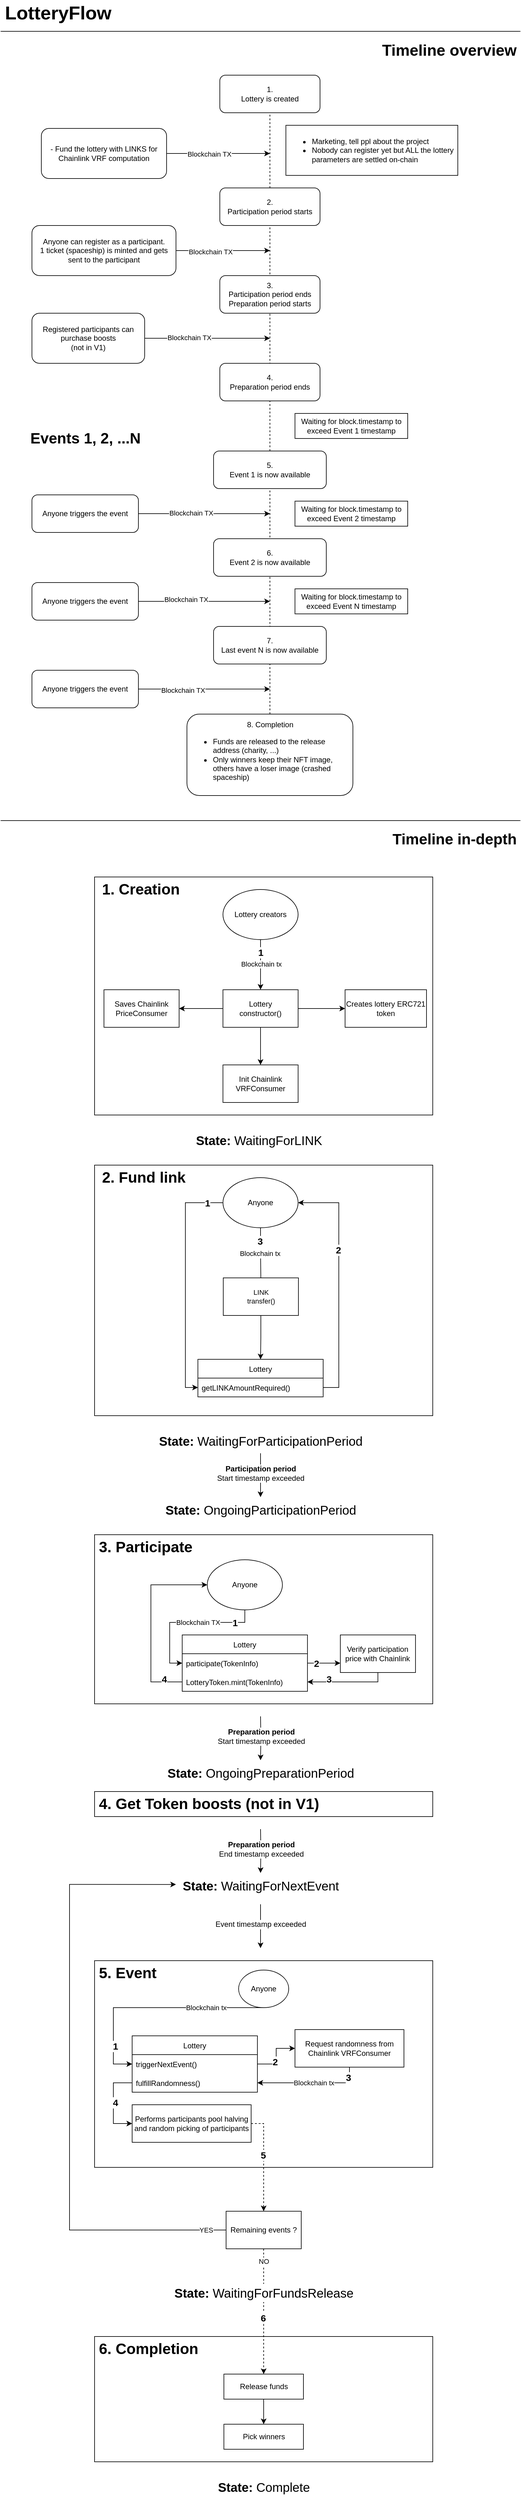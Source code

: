 <mxfile>
    <diagram id="WKOMtR6ws4Xo5pKhI-JK" name="Page-1">
        <mxGraphModel dx="542" dy="578" grid="1" gridSize="10" guides="1" tooltips="1" connect="1" arrows="1" fold="1" page="1" pageScale="1" pageWidth="850" pageHeight="1100" math="0" shadow="0">
            <root>
                <mxCell id="0"/>
                <mxCell id="1" parent="0"/>
                <mxCell id="TJnBre5quvr3i6Oq31VL-120" value="" style="rounded=0;whiteSpace=wrap;html=1;labelBackgroundColor=#FFFFFF;fontSize=15;strokeWidth=1;" parent="1" vertex="1">
                    <mxGeometry x="160" y="3140" width="540" height="330" as="geometry"/>
                </mxCell>
                <mxCell id="TJnBre5quvr3i6Oq31VL-147" value="" style="rounded=0;whiteSpace=wrap;html=1;labelBackgroundColor=#FFFFFF;fontSize=15;strokeWidth=1;" parent="1" vertex="1">
                    <mxGeometry x="160" y="3740" width="540" height="200" as="geometry"/>
                </mxCell>
                <mxCell id="TJnBre5quvr3i6Oq31VL-146" style="edgeStyle=orthogonalEdgeStyle;rounded=0;orthogonalLoop=1;jettySize=auto;html=1;entryX=0.5;entryY=0;entryDx=0;entryDy=0;fontSize=12;exitX=1;exitY=0.5;exitDx=0;exitDy=0;dashed=1;" parent="1" source="TJnBre5quvr3i6Oq31VL-140" target="TJnBre5quvr3i6Oq31VL-125" edge="1">
                    <mxGeometry relative="1" as="geometry"/>
                </mxCell>
                <mxCell id="TJnBre5quvr3i6Oq31VL-44" value="" style="rounded=0;whiteSpace=wrap;html=1;labelBackgroundColor=#FFFFFF;fontSize=15;strokeWidth=1;" parent="1" vertex="1">
                    <mxGeometry x="160" y="1410" width="540" height="380" as="geometry"/>
                </mxCell>
                <mxCell id="TJnBre5quvr3i6Oq31VL-43" value="" style="rounded=0;whiteSpace=wrap;html=1;labelBackgroundColor=#FFFFFF;fontSize=15;strokeWidth=1;" parent="1" vertex="1">
                    <mxGeometry x="160" y="1870" width="540" height="400" as="geometry"/>
                </mxCell>
                <mxCell id="zW4CEYZocvrgLDsc_zKP-5" value="" style="endArrow=none;dashed=1;html=1;rounded=0;exitX=0.5;exitY=0;exitDx=0;exitDy=0;" parent="1" source="zW4CEYZocvrgLDsc_zKP-62" target="zW4CEYZocvrgLDsc_zKP-6" edge="1">
                    <mxGeometry width="50" height="50" relative="1" as="geometry">
                        <mxPoint x="440" y="1130" as="sourcePoint"/>
                        <mxPoint x="440" y="190" as="targetPoint"/>
                    </mxGeometry>
                </mxCell>
                <mxCell id="zW4CEYZocvrgLDsc_zKP-6" value="1. &lt;br&gt;Lottery is created" style="rounded=1;whiteSpace=wrap;html=1;" parent="1" vertex="1">
                    <mxGeometry x="360" y="130" width="160" height="60" as="geometry"/>
                </mxCell>
                <mxCell id="zW4CEYZocvrgLDsc_zKP-12" value="2.&lt;br&gt;Participation period starts" style="rounded=1;whiteSpace=wrap;html=1;" parent="1" vertex="1">
                    <mxGeometry x="360" y="310" width="160" height="60" as="geometry"/>
                </mxCell>
                <mxCell id="zW4CEYZocvrgLDsc_zKP-13" value="3. &lt;br&gt;Participation period ends&lt;br&gt;Preparation period starts" style="rounded=1;whiteSpace=wrap;html=1;" parent="1" vertex="1">
                    <mxGeometry x="360" y="450" width="160" height="60" as="geometry"/>
                </mxCell>
                <mxCell id="zW4CEYZocvrgLDsc_zKP-15" style="edgeStyle=orthogonalEdgeStyle;rounded=0;orthogonalLoop=1;jettySize=auto;html=1;" parent="1" source="zW4CEYZocvrgLDsc_zKP-14" edge="1">
                    <mxGeometry relative="1" as="geometry">
                        <mxPoint x="440" y="410" as="targetPoint"/>
                    </mxGeometry>
                </mxCell>
                <mxCell id="zW4CEYZocvrgLDsc_zKP-16" value="Blockchain TX" style="edgeLabel;html=1;align=center;verticalAlign=middle;resizable=0;points=[];" parent="zW4CEYZocvrgLDsc_zKP-15" vertex="1" connectable="0">
                    <mxGeometry x="-0.229" y="-2" relative="1" as="geometry">
                        <mxPoint x="-3" as="offset"/>
                    </mxGeometry>
                </mxCell>
                <mxCell id="zW4CEYZocvrgLDsc_zKP-14" value="Anyone can register as a participant.&lt;br&gt;1 ticket (spaceship) is minted and gets sent to the participant" style="whiteSpace=wrap;html=1;rounded=1;" parent="1" vertex="1">
                    <mxGeometry x="60" y="370" width="230" height="80" as="geometry"/>
                </mxCell>
                <mxCell id="zW4CEYZocvrgLDsc_zKP-18" value="4.&lt;br&gt;Preparation period ends" style="rounded=1;whiteSpace=wrap;html=1;" parent="1" vertex="1">
                    <mxGeometry x="360" y="590" width="160" height="60" as="geometry"/>
                </mxCell>
                <mxCell id="zW4CEYZocvrgLDsc_zKP-20" style="edgeStyle=orthogonalEdgeStyle;rounded=0;orthogonalLoop=1;jettySize=auto;html=1;" parent="1" source="zW4CEYZocvrgLDsc_zKP-19" edge="1">
                    <mxGeometry relative="1" as="geometry">
                        <mxPoint x="440" y="550" as="targetPoint"/>
                    </mxGeometry>
                </mxCell>
                <mxCell id="zW4CEYZocvrgLDsc_zKP-21" value="Blockchain TX" style="edgeLabel;html=1;align=center;verticalAlign=middle;resizable=0;points=[];" parent="zW4CEYZocvrgLDsc_zKP-20" vertex="1" connectable="0">
                    <mxGeometry x="-0.293" y="1" relative="1" as="geometry">
                        <mxPoint as="offset"/>
                    </mxGeometry>
                </mxCell>
                <mxCell id="zW4CEYZocvrgLDsc_zKP-19" value="Registered participants can purchase boosts &lt;br&gt;(not in V1)" style="whiteSpace=wrap;html=1;rounded=1;" parent="1" vertex="1">
                    <mxGeometry x="60" y="510" width="180" height="80" as="geometry"/>
                </mxCell>
                <mxCell id="TJnBre5quvr3i6Oq31VL-62" value="" style="edgeStyle=orthogonalEdgeStyle;rounded=0;orthogonalLoop=1;jettySize=auto;html=1;fontSize=11;" parent="1" source="zW4CEYZocvrgLDsc_zKP-23" target="TJnBre5quvr3i6Oq31VL-61" edge="1">
                    <mxGeometry relative="1" as="geometry"/>
                </mxCell>
                <mxCell id="TJnBre5quvr3i6Oq31VL-64" style="edgeStyle=orthogonalEdgeStyle;rounded=0;orthogonalLoop=1;jettySize=auto;html=1;exitX=0;exitY=0.5;exitDx=0;exitDy=0;entryX=1;entryY=0.5;entryDx=0;entryDy=0;fontSize=11;" parent="1" source="zW4CEYZocvrgLDsc_zKP-23" target="TJnBre5quvr3i6Oq31VL-63" edge="1">
                    <mxGeometry relative="1" as="geometry"/>
                </mxCell>
                <mxCell id="TJnBre5quvr3i6Oq31VL-66" style="edgeStyle=orthogonalEdgeStyle;rounded=0;orthogonalLoop=1;jettySize=auto;html=1;exitX=0.5;exitY=1;exitDx=0;exitDy=0;fontSize=11;" parent="1" source="zW4CEYZocvrgLDsc_zKP-23" target="TJnBre5quvr3i6Oq31VL-65" edge="1">
                    <mxGeometry relative="1" as="geometry"/>
                </mxCell>
                <mxCell id="zW4CEYZocvrgLDsc_zKP-23" value="Lottery&lt;br&gt;constructor()" style="rounded=0;whiteSpace=wrap;html=1;" parent="1" vertex="1">
                    <mxGeometry x="365" y="1590" width="120" height="60" as="geometry"/>
                </mxCell>
                <mxCell id="zW4CEYZocvrgLDsc_zKP-24" style="edgeStyle=orthogonalEdgeStyle;rounded=0;orthogonalLoop=1;jettySize=auto;html=1;entryX=0.5;entryY=0;entryDx=0;entryDy=0;" parent="1" source="zW4CEYZocvrgLDsc_zKP-26" target="zW4CEYZocvrgLDsc_zKP-23" edge="1">
                    <mxGeometry relative="1" as="geometry"/>
                </mxCell>
                <mxCell id="zW4CEYZocvrgLDsc_zKP-25" value="Blockchain tx" style="edgeLabel;html=1;align=center;verticalAlign=middle;resizable=0;points=[];" parent="zW4CEYZocvrgLDsc_zKP-24" vertex="1" connectable="0">
                    <mxGeometry x="0.25" relative="1" as="geometry">
                        <mxPoint x="1" y="-11" as="offset"/>
                    </mxGeometry>
                </mxCell>
                <mxCell id="zW4CEYZocvrgLDsc_zKP-26" value="Lottery creators" style="ellipse;whiteSpace=wrap;html=1;" parent="1" vertex="1">
                    <mxGeometry x="365" y="1430" width="120" height="80" as="geometry"/>
                </mxCell>
                <mxCell id="zW4CEYZocvrgLDsc_zKP-27" value="Timeline in-depth" style="text;strokeColor=none;fillColor=none;html=1;fontSize=24;fontStyle=1;verticalAlign=middle;align=right;" parent="1" vertex="1">
                    <mxGeometry x="735" y="1330" width="100" height="40" as="geometry"/>
                </mxCell>
                <mxCell id="zW4CEYZocvrgLDsc_zKP-28" value="&lt;font style=&quot;font-size: 25px&quot;&gt;Timeline overview&lt;/font&gt;" style="text;strokeColor=none;fillColor=none;html=1;fontSize=24;fontStyle=1;verticalAlign=middle;align=right;rounded=1;strokeWidth=9;" parent="1" vertex="1">
                    <mxGeometry x="630" y="70" width="205" height="40" as="geometry"/>
                </mxCell>
                <mxCell id="zW4CEYZocvrgLDsc_zKP-33" style="edgeStyle=orthogonalEdgeStyle;rounded=0;orthogonalLoop=1;jettySize=auto;html=1;" parent="1" source="zW4CEYZocvrgLDsc_zKP-31" edge="1">
                    <mxGeometry relative="1" as="geometry">
                        <mxPoint x="440" y="255" as="targetPoint"/>
                    </mxGeometry>
                </mxCell>
                <mxCell id="TJnBre5quvr3i6Oq31VL-84" value="&lt;span style=&quot;font-size: 11px&quot;&gt;Blockchain TX&lt;/span&gt;" style="edgeLabel;html=1;align=center;verticalAlign=middle;resizable=0;points=[];fontSize=20;" parent="zW4CEYZocvrgLDsc_zKP-33" vertex="1" connectable="0">
                    <mxGeometry x="-0.176" y="3" relative="1" as="geometry">
                        <mxPoint as="offset"/>
                    </mxGeometry>
                </mxCell>
                <mxCell id="zW4CEYZocvrgLDsc_zKP-31" value="&lt;span style=&quot;text-align: left ; font-family: &amp;#34;helvetica&amp;#34; ; background-color: rgb(255 , 255 , 255)&quot;&gt;&lt;font color=&quot;#000000&quot;&gt;- Fund the lottery with LINKS for Chainlink VRF computation&lt;/font&gt;&lt;/span&gt;" style="rounded=1;whiteSpace=wrap;html=1;strokeColor=default;" parent="1" vertex="1">
                    <mxGeometry x="75" y="215" width="200" height="80" as="geometry"/>
                </mxCell>
                <mxCell id="zW4CEYZocvrgLDsc_zKP-35" value="5.&lt;br&gt;Event 1 is now available" style="rounded=1;whiteSpace=wrap;html=1;" parent="1" vertex="1">
                    <mxGeometry x="350" y="730" width="180" height="60" as="geometry"/>
                </mxCell>
                <mxCell id="zW4CEYZocvrgLDsc_zKP-36" value="6.&lt;br&gt;Event 2 is now available" style="rounded=1;whiteSpace=wrap;html=1;" parent="1" vertex="1">
                    <mxGeometry x="350" y="870" width="180" height="60" as="geometry"/>
                </mxCell>
                <mxCell id="zW4CEYZocvrgLDsc_zKP-37" value="7.&lt;br&gt;Last event N is now available" style="rounded=1;whiteSpace=wrap;html=1;" parent="1" vertex="1">
                    <mxGeometry x="350" y="1010" width="180" height="60" as="geometry"/>
                </mxCell>
                <mxCell id="zW4CEYZocvrgLDsc_zKP-38" value="Events 1, 2, ...N" style="text;strokeColor=none;fillColor=none;html=1;fontSize=24;fontStyle=1;verticalAlign=middle;align=center;rounded=1;" parent="1" vertex="1">
                    <mxGeometry x="95" y="690" width="100" height="40" as="geometry"/>
                </mxCell>
                <mxCell id="zW4CEYZocvrgLDsc_zKP-49" style="edgeStyle=orthogonalEdgeStyle;rounded=0;orthogonalLoop=1;jettySize=auto;html=1;" parent="1" source="zW4CEYZocvrgLDsc_zKP-48" edge="1">
                    <mxGeometry relative="1" as="geometry">
                        <mxPoint x="440" y="830" as="targetPoint"/>
                    </mxGeometry>
                </mxCell>
                <mxCell id="TJnBre5quvr3i6Oq31VL-3" value="Blockchain TX" style="edgeLabel;html=1;align=center;verticalAlign=middle;resizable=0;points=[];" parent="zW4CEYZocvrgLDsc_zKP-49" vertex="1" connectable="0">
                    <mxGeometry x="-0.2" y="1" relative="1" as="geometry">
                        <mxPoint as="offset"/>
                    </mxGeometry>
                </mxCell>
                <mxCell id="zW4CEYZocvrgLDsc_zKP-48" value="Anyone triggers the event" style="rounded=1;whiteSpace=wrap;html=1;" parent="1" vertex="1">
                    <mxGeometry x="60" y="800" width="170" height="60" as="geometry"/>
                </mxCell>
                <mxCell id="zW4CEYZocvrgLDsc_zKP-51" style="edgeStyle=orthogonalEdgeStyle;rounded=0;orthogonalLoop=1;jettySize=auto;html=1;" parent="1" source="zW4CEYZocvrgLDsc_zKP-50" edge="1">
                    <mxGeometry relative="1" as="geometry">
                        <mxPoint x="440" y="970" as="targetPoint"/>
                    </mxGeometry>
                </mxCell>
                <mxCell id="TJnBre5quvr3i6Oq31VL-4" value="Blockchain TX" style="edgeLabel;html=1;align=center;verticalAlign=middle;resizable=0;points=[];" parent="zW4CEYZocvrgLDsc_zKP-51" vertex="1" connectable="0">
                    <mxGeometry x="-0.276" y="3" relative="1" as="geometry">
                        <mxPoint as="offset"/>
                    </mxGeometry>
                </mxCell>
                <mxCell id="zW4CEYZocvrgLDsc_zKP-50" value="Anyone triggers the event" style="rounded=1;whiteSpace=wrap;html=1;" parent="1" vertex="1">
                    <mxGeometry x="60" y="940" width="170" height="60" as="geometry"/>
                </mxCell>
                <mxCell id="zW4CEYZocvrgLDsc_zKP-53" style="edgeStyle=orthogonalEdgeStyle;rounded=0;orthogonalLoop=1;jettySize=auto;html=1;" parent="1" source="zW4CEYZocvrgLDsc_zKP-52" edge="1">
                    <mxGeometry relative="1" as="geometry">
                        <mxPoint x="440" y="1110" as="targetPoint"/>
                        <Array as="points">
                            <mxPoint x="390" y="1110"/>
                            <mxPoint x="390" y="1110"/>
                        </Array>
                    </mxGeometry>
                </mxCell>
                <mxCell id="TJnBre5quvr3i6Oq31VL-5" value="Blockchain TX" style="edgeLabel;html=1;align=center;verticalAlign=middle;resizable=0;points=[];" parent="zW4CEYZocvrgLDsc_zKP-53" vertex="1" connectable="0">
                    <mxGeometry x="-0.324" y="-2" relative="1" as="geometry">
                        <mxPoint as="offset"/>
                    </mxGeometry>
                </mxCell>
                <mxCell id="zW4CEYZocvrgLDsc_zKP-52" value="Anyone triggers the event" style="rounded=1;whiteSpace=wrap;html=1;" parent="1" vertex="1">
                    <mxGeometry x="60" y="1080" width="170" height="60" as="geometry"/>
                </mxCell>
                <mxCell id="zW4CEYZocvrgLDsc_zKP-60" style="edgeStyle=orthogonalEdgeStyle;rounded=0;orthogonalLoop=1;jettySize=auto;html=1;exitX=0.5;exitY=1;exitDx=0;exitDy=0;entryX=0;entryY=0.5;entryDx=0;entryDy=0;" parent="1" source="zW4CEYZocvrgLDsc_zKP-57" target="TJnBre5quvr3i6Oq31VL-132" edge="1">
                    <mxGeometry relative="1" as="geometry">
                        <mxPoint x="430" y="3345" as="targetPoint"/>
                        <Array as="points">
                            <mxPoint x="190" y="3215"/>
                            <mxPoint x="190" y="3305"/>
                        </Array>
                    </mxGeometry>
                </mxCell>
                <mxCell id="zW4CEYZocvrgLDsc_zKP-61" value="Blockchain tx" style="edgeLabel;html=1;align=center;verticalAlign=middle;resizable=0;points=[];" parent="zW4CEYZocvrgLDsc_zKP-60" vertex="1" connectable="0">
                    <mxGeometry x="0.231" y="1" relative="1" as="geometry">
                        <mxPoint x="129" y="-1" as="offset"/>
                    </mxGeometry>
                </mxCell>
                <mxCell id="zW4CEYZocvrgLDsc_zKP-57" value="Anyone" style="ellipse;whiteSpace=wrap;html=1;rounded=1;" parent="1" vertex="1">
                    <mxGeometry x="390" y="3155" width="80" height="60" as="geometry"/>
                </mxCell>
                <mxCell id="zW4CEYZocvrgLDsc_zKP-62" value="8. Completion&lt;br&gt;&lt;ul&gt;&lt;li style=&quot;text-align: left&quot;&gt;Funds are released to the release address (charity, ...)&lt;/li&gt;&lt;li style=&quot;text-align: left&quot;&gt;Only winners keep their NFT image, others have a loser image (crashed spaceship)&lt;/li&gt;&lt;/ul&gt;" style="rounded=1;whiteSpace=wrap;html=1;" parent="1" vertex="1">
                    <mxGeometry x="307.5" y="1150" width="265" height="130" as="geometry"/>
                </mxCell>
                <mxCell id="TJnBre5quvr3i6Oq31VL-2" value="&lt;span style=&quot;background-color: rgb(255 , 255 , 255)&quot;&gt;&lt;span style=&quot;color: rgb(0 , 0 , 0) ; font-family: &amp;#34;helvetica&amp;#34; ; font-size: 12px ; font-style: normal ; font-weight: 400 ; letter-spacing: normal ; text-align: center ; text-indent: 0px ; text-transform: none ; word-spacing: 0px ; display: inline ; float: none&quot;&gt;&lt;div style=&quot;text-align: left&quot;&gt;&lt;ul&gt;&lt;li&gt;&lt;span style=&quot;text-align: left ; font-family: &amp;#34;helvetica&amp;#34; ; background-color: rgb(255 , 255 , 255)&quot;&gt;Marketing, tell ppl about the project&lt;/span&gt;&lt;/li&gt;&lt;li&gt;Nobody can register yet but ALL the lottery parameters are settled on-chain&lt;/li&gt;&lt;/ul&gt;&lt;/div&gt;&lt;/span&gt;&lt;/span&gt;" style="rounded=0;whiteSpace=wrap;html=1;" parent="1" vertex="1">
                    <mxGeometry x="465.5" y="210" width="274.5" height="80" as="geometry"/>
                </mxCell>
                <mxCell id="TJnBre5quvr3i6Oq31VL-7" value="&lt;span style=&quot;background-color: rgb(255 , 255 , 255)&quot;&gt;&lt;font color=&quot;#000000&quot;&gt;Waiting for block.timestamp to exceed Event 1 timestamp&lt;/font&gt;&lt;/span&gt;" style="rounded=0;whiteSpace=wrap;html=1;" parent="1" vertex="1">
                    <mxGeometry x="480" y="670" width="180" height="40" as="geometry"/>
                </mxCell>
                <mxCell id="TJnBre5quvr3i6Oq31VL-8" value="&lt;span style=&quot;background-color: rgb(255 , 255 , 255)&quot;&gt;&lt;font color=&quot;#000000&quot;&gt;Waiting for block.timestamp to exceed Event 2 timestamp&lt;/font&gt;&lt;/span&gt;" style="rounded=0;whiteSpace=wrap;html=1;" parent="1" vertex="1">
                    <mxGeometry x="480" y="810" width="180" height="40" as="geometry"/>
                </mxCell>
                <mxCell id="TJnBre5quvr3i6Oq31VL-9" value="&lt;span style=&quot;background-color: rgb(255 , 255 , 255)&quot;&gt;Waiting for block.timestamp to exceed Event N timestamp&lt;/span&gt;" style="rounded=0;whiteSpace=wrap;html=1;" parent="1" vertex="1">
                    <mxGeometry x="480" y="950" width="180" height="40" as="geometry"/>
                </mxCell>
                <mxCell id="TJnBre5quvr3i6Oq31VL-11" value="1. Creation" style="text;strokeColor=none;fillColor=none;html=1;fontSize=24;fontStyle=1;verticalAlign=middle;align=left;labelBackgroundColor=#FFFFFF;" parent="1" vertex="1">
                    <mxGeometry x="170" y="1410" width="100" height="40" as="geometry"/>
                </mxCell>
                <mxCell id="TJnBre5quvr3i6Oq31VL-12" value="" style="endArrow=none;html=1;rounded=0;fontSize=30;" parent="1" edge="1">
                    <mxGeometry width="50" height="50" relative="1" as="geometry">
                        <mxPoint x="10" y="1320" as="sourcePoint"/>
                        <mxPoint x="840" y="1320" as="targetPoint"/>
                    </mxGeometry>
                </mxCell>
                <mxCell id="TJnBre5quvr3i6Oq31VL-21" value="2. Fund link" style="text;strokeColor=none;fillColor=none;html=1;fontSize=24;fontStyle=1;verticalAlign=middle;align=left;labelBackgroundColor=#FFFFFF;" parent="1" vertex="1">
                    <mxGeometry x="170" y="1870" width="100" height="40" as="geometry"/>
                </mxCell>
                <mxCell id="TJnBre5quvr3i6Oq31VL-52" style="edgeStyle=orthogonalEdgeStyle;rounded=0;orthogonalLoop=1;jettySize=auto;html=1;entryX=0;entryY=0.5;entryDx=0;entryDy=0;fontSize=15;" parent="1" source="TJnBre5quvr3i6Oq31VL-23" target="TJnBre5quvr3i6Oq31VL-48" edge="1">
                    <mxGeometry relative="1" as="geometry">
                        <Array as="points">
                            <mxPoint x="305" y="1930"/>
                            <mxPoint x="305" y="2225"/>
                        </Array>
                    </mxGeometry>
                </mxCell>
                <mxCell id="TJnBre5quvr3i6Oq31VL-53" style="edgeStyle=orthogonalEdgeStyle;rounded=0;orthogonalLoop=1;jettySize=auto;html=1;exitX=0.5;exitY=1;exitDx=0;exitDy=0;fontSize=12;startArrow=none;" parent="1" source="TJnBre5quvr3i6Oq31VL-56" target="TJnBre5quvr3i6Oq31VL-47" edge="1">
                    <mxGeometry relative="1" as="geometry"/>
                </mxCell>
                <mxCell id="TJnBre5quvr3i6Oq31VL-23" value="Anyone" style="ellipse;whiteSpace=wrap;html=1;" parent="1" vertex="1">
                    <mxGeometry x="365" y="1890" width="120" height="80" as="geometry"/>
                </mxCell>
                <mxCell id="TJnBre5quvr3i6Oq31VL-26" value="" style="endArrow=classic;html=1;rounded=0;fontSize=30;entryX=1;entryY=0.5;entryDx=0;entryDy=0;exitX=1;exitY=0.5;exitDx=0;exitDy=0;" parent="1" source="TJnBre5quvr3i6Oq31VL-48" target="TJnBre5quvr3i6Oq31VL-23" edge="1">
                    <mxGeometry width="50" height="50" relative="1" as="geometry">
                        <mxPoint x="508" y="2050" as="sourcePoint"/>
                        <mxPoint x="500" y="1970" as="targetPoint"/>
                        <Array as="points">
                            <mxPoint x="550" y="2225"/>
                            <mxPoint x="550" y="2040"/>
                            <mxPoint x="550" y="1930"/>
                        </Array>
                    </mxGeometry>
                </mxCell>
                <mxCell id="TJnBre5quvr3i6Oq31VL-39" value="1" style="edgeLabel;html=1;align=center;verticalAlign=middle;resizable=0;points=[];fontSize=15;fontStyle=1" parent="1" vertex="1" connectable="0">
                    <mxGeometry x="340" y="1930" as="geometry"/>
                </mxCell>
                <mxCell id="TJnBre5quvr3i6Oq31VL-42" value="2" style="edgeLabel;html=1;align=center;verticalAlign=middle;resizable=0;points=[];fontSize=15;fontStyle=1" parent="1" vertex="1" connectable="0">
                    <mxGeometry x="550" y="2010" as="geometry">
                        <mxPoint x="-1" y="-5" as="offset"/>
                    </mxGeometry>
                </mxCell>
                <mxCell id="TJnBre5quvr3i6Oq31VL-47" value="Lottery" style="swimlane;fontStyle=0;childLayout=stackLayout;horizontal=1;startSize=30;horizontalStack=0;resizeParent=1;resizeParentMax=0;resizeLast=0;collapsible=1;marginBottom=0;labelBackgroundColor=#FFFFFF;fontSize=12;strokeWidth=1;" parent="1" vertex="1">
                    <mxGeometry x="325" y="2180" width="200" height="60" as="geometry"/>
                </mxCell>
                <mxCell id="TJnBre5quvr3i6Oq31VL-48" value="getLINKAmountRequired()" style="text;strokeColor=none;fillColor=none;align=left;verticalAlign=middle;spacingLeft=4;spacingRight=4;overflow=hidden;points=[[0,0.5],[1,0.5]];portConstraint=eastwest;rotatable=0;labelBackgroundColor=#FFFFFF;fontSize=12;" parent="TJnBre5quvr3i6Oq31VL-47" vertex="1">
                    <mxGeometry y="30" width="200" height="30" as="geometry"/>
                </mxCell>
                <mxCell id="TJnBre5quvr3i6Oq31VL-56" value="LINK&lt;br&gt;transfer()" style="rounded=0;whiteSpace=wrap;html=1;labelBackgroundColor=#FFFFFF;fontSize=11;strokeWidth=1;" parent="1" vertex="1">
                    <mxGeometry x="365.5" y="2050" width="120" height="60" as="geometry"/>
                </mxCell>
                <mxCell id="TJnBre5quvr3i6Oq31VL-57" value="" style="edgeStyle=orthogonalEdgeStyle;rounded=0;orthogonalLoop=1;jettySize=auto;html=1;exitX=0.5;exitY=1;exitDx=0;exitDy=0;fontSize=12;endArrow=none;" parent="1" source="TJnBre5quvr3i6Oq31VL-23" target="TJnBre5quvr3i6Oq31VL-56" edge="1">
                    <mxGeometry relative="1" as="geometry">
                        <mxPoint x="425" y="1970" as="sourcePoint"/>
                        <mxPoint x="425" y="2180" as="targetPoint"/>
                    </mxGeometry>
                </mxCell>
                <mxCell id="TJnBre5quvr3i6Oq31VL-60" value="3&lt;br&gt;&lt;font style=&quot;font-weight: normal ; font-size: 11px&quot;&gt;Blockchain tx&lt;/font&gt;" style="edgeLabel;html=1;align=center;verticalAlign=middle;resizable=0;points=[];fontSize=15;fontStyle=1" parent="1" vertex="1" connectable="0">
                    <mxGeometry x="430" y="1990" as="geometry">
                        <mxPoint x="-6" y="10" as="offset"/>
                    </mxGeometry>
                </mxCell>
                <mxCell id="TJnBre5quvr3i6Oq31VL-61" value="Creates lottery ERC721 token" style="rounded=0;whiteSpace=wrap;html=1;" parent="1" vertex="1">
                    <mxGeometry x="560" y="1590" width="130" height="60" as="geometry"/>
                </mxCell>
                <mxCell id="TJnBre5quvr3i6Oq31VL-63" value="Saves Chainlink PriceConsumer" style="rounded=0;whiteSpace=wrap;html=1;" parent="1" vertex="1">
                    <mxGeometry x="175" y="1590" width="120" height="60" as="geometry"/>
                </mxCell>
                <mxCell id="TJnBre5quvr3i6Oq31VL-65" value="Init Chainlink VRFConsumer" style="rounded=0;whiteSpace=wrap;html=1;" parent="1" vertex="1">
                    <mxGeometry x="365" y="1710" width="120" height="60" as="geometry"/>
                </mxCell>
                <mxCell id="TJnBre5quvr3i6Oq31VL-68" value="&lt;font style=&quot;font-size: 20px&quot;&gt;State:&amp;nbsp;&lt;span style=&quot;font-weight: normal&quot;&gt;WaitingForLINK&amp;nbsp;&lt;/span&gt;&lt;/font&gt;" style="text;strokeColor=none;fillColor=none;html=1;fontSize=24;fontStyle=1;verticalAlign=middle;align=center;rounded=0;shadow=0;glass=0;labelBackgroundColor=#FFFFFF;sketch=0;" parent="1" vertex="1">
                    <mxGeometry x="375" y="1810" width="100" height="40" as="geometry"/>
                </mxCell>
                <mxCell id="TJnBre5quvr3i6Oq31VL-86" style="edgeStyle=orthogonalEdgeStyle;rounded=0;orthogonalLoop=1;jettySize=auto;html=1;fontSize=20;" parent="1" source="TJnBre5quvr3i6Oq31VL-69" target="TJnBre5quvr3i6Oq31VL-83" edge="1">
                    <mxGeometry relative="1" as="geometry"/>
                </mxCell>
                <mxCell id="TJnBre5quvr3i6Oq31VL-87" value="&lt;font style=&quot;font-size: 12px&quot;&gt;&lt;b&gt;Participation period&lt;/b&gt;&lt;br&gt;Start timestamp exceeded&lt;br style=&quot;font-size: 12px&quot;&gt;&lt;/font&gt;" style="edgeLabel;html=1;align=center;verticalAlign=middle;resizable=0;points=[];fontSize=12;" parent="TJnBre5quvr3i6Oq31VL-86" vertex="1" connectable="0">
                    <mxGeometry x="-0.095" relative="1" as="geometry">
                        <mxPoint as="offset"/>
                    </mxGeometry>
                </mxCell>
                <mxCell id="TJnBre5quvr3i6Oq31VL-69" value="&lt;font style=&quot;font-size: 20px&quot;&gt;State:&amp;nbsp;&lt;/font&gt;&lt;span style=&quot;font-size: 20px ; font-weight: 400&quot;&gt;WaitingForParticipationPeriod&lt;/span&gt;" style="text;strokeColor=none;fillColor=none;html=1;fontSize=24;fontStyle=1;verticalAlign=middle;align=center;rounded=0;shadow=0;glass=0;labelBackgroundColor=#FFFFFF;sketch=0;" parent="1" vertex="1">
                    <mxGeometry x="375" y="2290" width="100" height="40" as="geometry"/>
                </mxCell>
                <mxCell id="TJnBre5quvr3i6Oq31VL-70" value="" style="rounded=0;whiteSpace=wrap;html=1;labelBackgroundColor=#FFFFFF;fontSize=15;strokeWidth=1;" parent="1" vertex="1">
                    <mxGeometry x="160" y="2460" width="540" height="270" as="geometry"/>
                </mxCell>
                <mxCell id="TJnBre5quvr3i6Oq31VL-71" value="3. Participate" style="text;strokeColor=none;fillColor=none;html=1;fontSize=24;fontStyle=1;verticalAlign=middle;align=left;labelBackgroundColor=#FFFFFF;" parent="1" vertex="1">
                    <mxGeometry x="165" y="2460" width="100" height="40" as="geometry"/>
                </mxCell>
                <mxCell id="TJnBre5quvr3i6Oq31VL-72" style="edgeStyle=orthogonalEdgeStyle;rounded=0;orthogonalLoop=1;jettySize=auto;html=1;entryX=0;entryY=0.5;entryDx=0;entryDy=0;fontSize=15;" parent="1" source="TJnBre5quvr3i6Oq31VL-74" target="TJnBre5quvr3i6Oq31VL-79" edge="1">
                    <mxGeometry relative="1" as="geometry">
                        <Array as="points">
                            <mxPoint x="399.94" y="2600"/>
                            <mxPoint x="279.94" y="2600"/>
                            <mxPoint x="279.94" y="2665"/>
                        </Array>
                    </mxGeometry>
                </mxCell>
                <mxCell id="TJnBre5quvr3i6Oq31VL-74" value="Anyone" style="ellipse;whiteSpace=wrap;html=1;" parent="1" vertex="1">
                    <mxGeometry x="339.94" y="2500" width="120" height="80" as="geometry"/>
                </mxCell>
                <mxCell id="TJnBre5quvr3i6Oq31VL-76" value="1" style="edgeLabel;html=1;align=center;verticalAlign=middle;resizable=0;points=[];fontSize=15;fontStyle=1" parent="1" vertex="1" connectable="0">
                    <mxGeometry x="379.94" y="2600" as="geometry">
                        <mxPoint x="4" as="offset"/>
                    </mxGeometry>
                </mxCell>
                <mxCell id="TJnBre5quvr3i6Oq31VL-78" value="Lottery" style="swimlane;fontStyle=0;childLayout=stackLayout;horizontal=1;startSize=30;horizontalStack=0;resizeParent=1;resizeParentMax=0;resizeLast=0;collapsible=1;marginBottom=0;labelBackgroundColor=#FFFFFF;fontSize=12;strokeWidth=1;" parent="1" vertex="1">
                    <mxGeometry x="299.94" y="2620" width="200" height="90" as="geometry">
                        <mxRectangle x="320" y="2740" width="70" height="30" as="alternateBounds"/>
                    </mxGeometry>
                </mxCell>
                <mxCell id="TJnBre5quvr3i6Oq31VL-79" value="participate(TokenInfo)" style="text;strokeColor=none;fillColor=none;align=left;verticalAlign=middle;spacingLeft=4;spacingRight=4;overflow=hidden;points=[[0,0.5],[1,0.5]];portConstraint=eastwest;rotatable=0;labelBackgroundColor=#FFFFFF;fontSize=12;" parent="TJnBre5quvr3i6Oq31VL-78" vertex="1">
                    <mxGeometry y="30" width="200" height="30" as="geometry"/>
                </mxCell>
                <mxCell id="TJnBre5quvr3i6Oq31VL-98" value="LotteryToken.mint(TokenInfo)" style="text;strokeColor=none;fillColor=none;align=left;verticalAlign=middle;spacingLeft=4;spacingRight=4;overflow=hidden;points=[[0,0.5],[1,0.5]];portConstraint=eastwest;rotatable=0;labelBackgroundColor=#FFFFFF;fontSize=12;" parent="TJnBre5quvr3i6Oq31VL-78" vertex="1">
                    <mxGeometry y="60" width="200" height="30" as="geometry"/>
                </mxCell>
                <mxCell id="TJnBre5quvr3i6Oq31VL-83" value="&lt;font style=&quot;font-size: 20px&quot;&gt;State:&amp;nbsp;&lt;/font&gt;&lt;span style=&quot;font-size: 20px ; font-weight: 400&quot;&gt;OngoingParticipationPeriod&lt;/span&gt;" style="text;strokeColor=none;fillColor=none;html=1;fontSize=24;fontStyle=1;verticalAlign=middle;align=center;rounded=0;shadow=0;glass=0;labelBackgroundColor=#FFFFFF;sketch=0;" parent="1" vertex="1">
                    <mxGeometry x="375" y="2400" width="100" height="40" as="geometry"/>
                </mxCell>
                <mxCell id="TJnBre5quvr3i6Oq31VL-99" style="edgeStyle=orthogonalEdgeStyle;rounded=0;orthogonalLoop=1;jettySize=auto;html=1;entryX=1;entryY=0.5;entryDx=0;entryDy=0;fontSize=12;" parent="1" source="TJnBre5quvr3i6Oq31VL-90" target="TJnBre5quvr3i6Oq31VL-98" edge="1">
                    <mxGeometry relative="1" as="geometry">
                        <Array as="points">
                            <mxPoint x="612.94" y="2695"/>
                        </Array>
                    </mxGeometry>
                </mxCell>
                <mxCell id="TJnBre5quvr3i6Oq31VL-90" value="Verify participation price with Chainlink" style="rounded=0;whiteSpace=wrap;html=1;shadow=0;glass=0;labelBackgroundColor=#FFFFFF;sketch=0;fontSize=12;strokeColor=default;strokeWidth=1;fillColor=none;" parent="1" vertex="1">
                    <mxGeometry x="552.44" y="2620" width="120" height="60" as="geometry"/>
                </mxCell>
                <mxCell id="TJnBre5quvr3i6Oq31VL-91" style="edgeStyle=orthogonalEdgeStyle;rounded=0;orthogonalLoop=1;jettySize=auto;html=1;entryX=0;entryY=0.75;entryDx=0;entryDy=0;fontSize=12;" parent="1" source="TJnBre5quvr3i6Oq31VL-79" target="TJnBre5quvr3i6Oq31VL-90" edge="1">
                    <mxGeometry relative="1" as="geometry"/>
                </mxCell>
                <mxCell id="TJnBre5quvr3i6Oq31VL-100" style="edgeStyle=orthogonalEdgeStyle;rounded=0;orthogonalLoop=1;jettySize=auto;html=1;entryX=0;entryY=0.5;entryDx=0;entryDy=0;fontSize=12;" parent="1" source="TJnBre5quvr3i6Oq31VL-98" target="TJnBre5quvr3i6Oq31VL-74" edge="1">
                    <mxGeometry relative="1" as="geometry">
                        <Array as="points">
                            <mxPoint x="249.94" y="2695"/>
                            <mxPoint x="249.94" y="2540"/>
                        </Array>
                    </mxGeometry>
                </mxCell>
                <mxCell id="TJnBre5quvr3i6Oq31VL-101" value="2" style="edgeLabel;html=1;align=center;verticalAlign=middle;resizable=0;points=[];fontSize=15;fontStyle=1" parent="1" vertex="1" connectable="0">
                    <mxGeometry x="509.94" y="2665" as="geometry">
                        <mxPoint x="4" as="offset"/>
                    </mxGeometry>
                </mxCell>
                <mxCell id="TJnBre5quvr3i6Oq31VL-102" value="3" style="edgeLabel;html=1;align=center;verticalAlign=middle;resizable=0;points=[];fontSize=15;fontStyle=1" parent="1" vertex="1" connectable="0">
                    <mxGeometry x="529.94" y="2690" as="geometry">
                        <mxPoint x="4" as="offset"/>
                    </mxGeometry>
                </mxCell>
                <mxCell id="TJnBre5quvr3i6Oq31VL-103" value="4" style="edgeLabel;html=1;align=center;verticalAlign=middle;resizable=0;points=[];fontSize=15;fontStyle=1" parent="1" vertex="1" connectable="0">
                    <mxGeometry x="274.94" y="2690" as="geometry">
                        <mxPoint x="-4" as="offset"/>
                    </mxGeometry>
                </mxCell>
                <mxCell id="TJnBre5quvr3i6Oq31VL-104" value="1" style="edgeLabel;html=1;align=center;verticalAlign=middle;resizable=0;points=[];fontSize=15;fontStyle=1" parent="1" vertex="1" connectable="0">
                    <mxGeometry x="425" y="1530" as="geometry"/>
                </mxCell>
                <mxCell id="TJnBre5quvr3i6Oq31VL-105" value="Blockchain TX" style="edgeLabel;html=1;align=center;verticalAlign=middle;resizable=0;points=[];" parent="1" vertex="1" connectable="0">
                    <mxGeometry x="325" y="2600" as="geometry"/>
                </mxCell>
                <mxCell id="TJnBre5quvr3i6Oq31VL-111" style="edgeStyle=orthogonalEdgeStyle;rounded=0;orthogonalLoop=1;jettySize=auto;html=1;fontSize=20;" parent="1" target="TJnBre5quvr3i6Oq31VL-113" edge="1">
                    <mxGeometry relative="1" as="geometry">
                        <mxPoint x="425" y="2750" as="sourcePoint"/>
                    </mxGeometry>
                </mxCell>
                <mxCell id="TJnBre5quvr3i6Oq31VL-112" value="&lt;font style=&quot;font-size: 12px&quot;&gt;&lt;b&gt;Preparation period&lt;/b&gt;&lt;br&gt;Start timestamp exceeded&lt;br style=&quot;font-size: 12px&quot;&gt;&lt;/font&gt;" style="edgeLabel;html=1;align=center;verticalAlign=middle;resizable=0;points=[];fontSize=12;" parent="TJnBre5quvr3i6Oq31VL-111" vertex="1" connectable="0">
                    <mxGeometry x="-0.095" relative="1" as="geometry">
                        <mxPoint as="offset"/>
                    </mxGeometry>
                </mxCell>
                <mxCell id="TJnBre5quvr3i6Oq31VL-113" value="&lt;font style=&quot;font-size: 20px&quot;&gt;State:&amp;nbsp;&lt;/font&gt;&lt;span style=&quot;font-size: 20px ; font-weight: 400&quot;&gt;OngoingPreparationPeriod&lt;/span&gt;" style="text;strokeColor=none;fillColor=none;html=1;fontSize=24;fontStyle=1;verticalAlign=middle;align=center;rounded=0;shadow=0;glass=0;labelBackgroundColor=#FFFFFF;sketch=0;" parent="1" vertex="1">
                    <mxGeometry x="375" y="2820" width="100" height="40" as="geometry"/>
                </mxCell>
                <mxCell id="TJnBre5quvr3i6Oq31VL-115" value="" style="rounded=0;whiteSpace=wrap;html=1;labelBackgroundColor=#FFFFFF;fontSize=15;strokeWidth=1;" parent="1" vertex="1">
                    <mxGeometry x="160" y="2870" width="540" height="40" as="geometry"/>
                </mxCell>
                <mxCell id="TJnBre5quvr3i6Oq31VL-116" value="4. Get Token boosts (not in V1)" style="text;strokeColor=none;fillColor=none;html=1;fontSize=24;fontStyle=1;verticalAlign=middle;align=left;labelBackgroundColor=#FFFFFF;" parent="1" vertex="1">
                    <mxGeometry x="165" y="2870" width="100" height="40" as="geometry"/>
                </mxCell>
                <mxCell id="TJnBre5quvr3i6Oq31VL-117" style="edgeStyle=orthogonalEdgeStyle;rounded=0;orthogonalLoop=1;jettySize=auto;html=1;fontSize=20;" parent="1" target="TJnBre5quvr3i6Oq31VL-119" edge="1">
                    <mxGeometry relative="1" as="geometry">
                        <mxPoint x="425" y="2930" as="sourcePoint"/>
                    </mxGeometry>
                </mxCell>
                <mxCell id="TJnBre5quvr3i6Oq31VL-118" value="&lt;font style=&quot;font-size: 12px&quot;&gt;&lt;b&gt;Preparation period&lt;/b&gt;&lt;br&gt;End timestamp exceeded&lt;br style=&quot;font-size: 12px&quot;&gt;&lt;/font&gt;" style="edgeLabel;html=1;align=center;verticalAlign=middle;resizable=0;points=[];fontSize=12;" parent="TJnBre5quvr3i6Oq31VL-117" vertex="1" connectable="0">
                    <mxGeometry x="-0.095" relative="1" as="geometry">
                        <mxPoint as="offset"/>
                    </mxGeometry>
                </mxCell>
                <mxCell id="TJnBre5quvr3i6Oq31VL-119" value="&lt;font style=&quot;font-size: 20px&quot;&gt;State:&amp;nbsp;&lt;/font&gt;&lt;span style=&quot;font-size: 20px ; font-weight: 400&quot;&gt;WaitingForNextEvent&lt;/span&gt;" style="text;strokeColor=none;fillColor=none;html=1;fontSize=24;fontStyle=1;verticalAlign=middle;align=center;rounded=0;shadow=0;glass=0;labelBackgroundColor=#FFFFFF;sketch=0;" parent="1" vertex="1">
                    <mxGeometry x="375" y="3000" width="100" height="40" as="geometry"/>
                </mxCell>
                <mxCell id="TJnBre5quvr3i6Oq31VL-121" value="5. Event" style="text;strokeColor=none;fillColor=none;html=1;fontSize=24;fontStyle=1;verticalAlign=middle;align=left;labelBackgroundColor=#FFFFFF;" parent="1" vertex="1">
                    <mxGeometry x="165" y="3140" width="100" height="40" as="geometry"/>
                </mxCell>
                <mxCell id="TJnBre5quvr3i6Oq31VL-122" style="edgeStyle=orthogonalEdgeStyle;rounded=0;orthogonalLoop=1;jettySize=auto;html=1;fontSize=20;" parent="1" edge="1">
                    <mxGeometry relative="1" as="geometry">
                        <mxPoint x="425" y="3050" as="sourcePoint"/>
                        <mxPoint x="425" y="3120" as="targetPoint"/>
                    </mxGeometry>
                </mxCell>
                <mxCell id="TJnBre5quvr3i6Oq31VL-123" value="&lt;font style=&quot;font-size: 12px&quot;&gt;Event timestamp exceeded&lt;br style=&quot;font-size: 12px&quot;&gt;&lt;/font&gt;" style="edgeLabel;html=1;align=center;verticalAlign=middle;resizable=0;points=[];fontSize=12;" parent="TJnBre5quvr3i6Oq31VL-122" vertex="1" connectable="0">
                    <mxGeometry x="-0.095" relative="1" as="geometry">
                        <mxPoint as="offset"/>
                    </mxGeometry>
                </mxCell>
                <mxCell id="TJnBre5quvr3i6Oq31VL-126" style="edgeStyle=orthogonalEdgeStyle;rounded=0;orthogonalLoop=1;jettySize=auto;html=1;fontSize=12;exitX=0;exitY=0.5;exitDx=0;exitDy=0;" parent="1" source="TJnBre5quvr3i6Oq31VL-125" edge="1">
                    <mxGeometry relative="1" as="geometry">
                        <mxPoint x="290" y="3018.333" as="targetPoint"/>
                        <Array as="points">
                            <mxPoint x="120" y="3570"/>
                            <mxPoint x="120" y="3018"/>
                        </Array>
                    </mxGeometry>
                </mxCell>
                <mxCell id="TJnBre5quvr3i6Oq31VL-164" style="edgeStyle=orthogonalEdgeStyle;rounded=0;orthogonalLoop=1;jettySize=auto;html=1;fontSize=12;dashed=1;entryX=0.5;entryY=0;entryDx=0;entryDy=0;" parent="1" source="TJnBre5quvr3i6Oq31VL-125" target="TJnBre5quvr3i6Oq31VL-156" edge="1">
                    <mxGeometry relative="1" as="geometry">
                        <mxPoint x="430" y="3680" as="targetPoint"/>
                    </mxGeometry>
                </mxCell>
                <mxCell id="TJnBre5quvr3i6Oq31VL-125" value="Remaining events ?" style="rounded=0;whiteSpace=wrap;html=1;shadow=0;glass=0;labelBackgroundColor=#FFFFFF;sketch=0;fontSize=12;strokeColor=default;strokeWidth=1;fillColor=none;" parent="1" vertex="1">
                    <mxGeometry x="370" y="3540" width="120" height="60" as="geometry"/>
                </mxCell>
                <mxCell id="TJnBre5quvr3i6Oq31VL-128" value="YES" style="edgeLabel;html=1;align=center;verticalAlign=middle;resizable=0;points=[];" parent="1" vertex="1" connectable="0">
                    <mxGeometry x="337.5" y="3570" as="geometry"/>
                </mxCell>
                <mxCell id="TJnBre5quvr3i6Oq31VL-130" value="NO" style="edgeLabel;html=1;align=center;verticalAlign=middle;resizable=0;points=[];" parent="1" vertex="1" connectable="0">
                    <mxGeometry x="430" y="3620" as="geometry"/>
                </mxCell>
                <mxCell id="TJnBre5quvr3i6Oq31VL-131" value="Lottery" style="swimlane;fontStyle=0;childLayout=stackLayout;horizontal=1;startSize=30;horizontalStack=0;resizeParent=1;resizeParentMax=0;resizeLast=0;collapsible=1;marginBottom=0;labelBackgroundColor=#FFFFFF;fontSize=12;strokeWidth=1;" parent="1" vertex="1">
                    <mxGeometry x="220" y="3260" width="200" height="90" as="geometry">
                        <mxRectangle x="320" y="2740" width="70" height="30" as="alternateBounds"/>
                    </mxGeometry>
                </mxCell>
                <mxCell id="TJnBre5quvr3i6Oq31VL-132" value="triggerNextEvent()" style="text;strokeColor=none;fillColor=none;align=left;verticalAlign=middle;spacingLeft=4;spacingRight=4;overflow=hidden;points=[[0,0.5],[1,0.5]];portConstraint=eastwest;rotatable=0;labelBackgroundColor=#FFFFFF;fontSize=12;" parent="TJnBre5quvr3i6Oq31VL-131" vertex="1">
                    <mxGeometry y="30" width="200" height="30" as="geometry"/>
                </mxCell>
                <mxCell id="TJnBre5quvr3i6Oq31VL-137" value="fulfillRandomness()" style="text;strokeColor=none;fillColor=none;align=left;verticalAlign=middle;spacingLeft=4;spacingRight=4;overflow=hidden;points=[[0,0.5],[1,0.5]];portConstraint=eastwest;rotatable=0;labelBackgroundColor=#FFFFFF;fontSize=12;" parent="TJnBre5quvr3i6Oq31VL-131" vertex="1">
                    <mxGeometry y="60" width="200" height="30" as="geometry"/>
                </mxCell>
                <mxCell id="TJnBre5quvr3i6Oq31VL-139" style="edgeStyle=orthogonalEdgeStyle;rounded=0;orthogonalLoop=1;jettySize=auto;html=1;entryX=1;entryY=0.5;entryDx=0;entryDy=0;fontSize=12;" parent="1" source="TJnBre5quvr3i6Oq31VL-134" target="TJnBre5quvr3i6Oq31VL-137" edge="1">
                    <mxGeometry relative="1" as="geometry"/>
                </mxCell>
                <mxCell id="TJnBre5quvr3i6Oq31VL-167" value="&lt;span style=&quot;font-size: 11px&quot;&gt;Blockchain tx&lt;/span&gt;" style="edgeLabel;html=1;align=center;verticalAlign=middle;resizable=0;points=[];fontSize=12;" parent="TJnBre5quvr3i6Oq31VL-139" vertex="1" connectable="0">
                    <mxGeometry x="-0.066" y="1" relative="1" as="geometry">
                        <mxPoint x="-2" y="-1" as="offset"/>
                    </mxGeometry>
                </mxCell>
                <mxCell id="TJnBre5quvr3i6Oq31VL-134" value="Request randomness from Chainlink VRFConsumer" style="rounded=0;whiteSpace=wrap;html=1;shadow=0;glass=0;labelBackgroundColor=#FFFFFF;sketch=0;fontSize=12;strokeColor=default;strokeWidth=1;fillColor=none;" parent="1" vertex="1">
                    <mxGeometry x="480" y="3250" width="174" height="60" as="geometry"/>
                </mxCell>
                <mxCell id="TJnBre5quvr3i6Oq31VL-135" style="edgeStyle=orthogonalEdgeStyle;rounded=0;orthogonalLoop=1;jettySize=auto;html=1;exitX=1;exitY=0.5;exitDx=0;exitDy=0;entryX=0;entryY=0.5;entryDx=0;entryDy=0;fontSize=12;" parent="1" source="TJnBre5quvr3i6Oq31VL-132" target="TJnBre5quvr3i6Oq31VL-134" edge="1">
                    <mxGeometry relative="1" as="geometry">
                        <Array as="points">
                            <mxPoint x="450" y="3305"/>
                            <mxPoint x="450" y="3280"/>
                        </Array>
                    </mxGeometry>
                </mxCell>
                <mxCell id="TJnBre5quvr3i6Oq31VL-140" value="Performs participants pool halving and random picking of participants" style="rounded=0;whiteSpace=wrap;html=1;shadow=0;glass=0;labelBackgroundColor=#FFFFFF;sketch=0;fontSize=12;strokeColor=default;strokeWidth=1;fillColor=none;" parent="1" vertex="1">
                    <mxGeometry x="220" y="3370" width="190" height="60" as="geometry"/>
                </mxCell>
                <mxCell id="TJnBre5quvr3i6Oq31VL-141" value="1" style="edgeLabel;html=1;align=center;verticalAlign=middle;resizable=0;points=[];fontSize=15;fontStyle=1" parent="1" vertex="1" connectable="0">
                    <mxGeometry x="195" y="3280" as="geometry">
                        <mxPoint x="-2" y="-4" as="offset"/>
                    </mxGeometry>
                </mxCell>
                <mxCell id="TJnBre5quvr3i6Oq31VL-142" value="2" style="edgeLabel;html=1;align=center;verticalAlign=middle;resizable=0;points=[];fontSize=15;fontStyle=1" parent="1" vertex="1" connectable="0">
                    <mxGeometry x="450" y="3305" as="geometry">
                        <mxPoint x="-2" y="-4" as="offset"/>
                    </mxGeometry>
                </mxCell>
                <mxCell id="TJnBre5quvr3i6Oq31VL-143" value="3" style="edgeLabel;html=1;align=center;verticalAlign=middle;resizable=0;points=[];fontSize=15;fontStyle=1" parent="1" vertex="1" connectable="0">
                    <mxGeometry x="567" y="3330" as="geometry">
                        <mxPoint x="-2" y="-4" as="offset"/>
                    </mxGeometry>
                </mxCell>
                <mxCell id="TJnBre5quvr3i6Oq31VL-144" style="edgeStyle=orthogonalEdgeStyle;rounded=0;orthogonalLoop=1;jettySize=auto;html=1;entryX=0;entryY=0.5;entryDx=0;entryDy=0;fontSize=12;" parent="1" source="TJnBre5quvr3i6Oq31VL-137" target="TJnBre5quvr3i6Oq31VL-140" edge="1">
                    <mxGeometry relative="1" as="geometry">
                        <Array as="points">
                            <mxPoint x="190" y="3335"/>
                            <mxPoint x="190" y="3400"/>
                        </Array>
                    </mxGeometry>
                </mxCell>
                <mxCell id="TJnBre5quvr3i6Oq31VL-145" value="4" style="edgeLabel;html=1;align=center;verticalAlign=middle;resizable=0;points=[];fontSize=15;fontStyle=1" parent="1" vertex="1" connectable="0">
                    <mxGeometry x="195" y="3370" as="geometry">
                        <mxPoint x="-2" y="-4" as="offset"/>
                    </mxGeometry>
                </mxCell>
                <mxCell id="TJnBre5quvr3i6Oq31VL-151" value="6. Completion" style="text;strokeColor=none;fillColor=none;html=1;fontSize=24;fontStyle=1;verticalAlign=middle;align=left;labelBackgroundColor=#FFFFFF;" parent="1" vertex="1">
                    <mxGeometry x="165" y="3740" width="100" height="40" as="geometry"/>
                </mxCell>
                <mxCell id="TJnBre5quvr3i6Oq31VL-171" style="edgeStyle=orthogonalEdgeStyle;rounded=0;orthogonalLoop=1;jettySize=auto;html=1;entryX=0.5;entryY=0;entryDx=0;entryDy=0;fontSize=12;" parent="1" source="TJnBre5quvr3i6Oq31VL-156" target="TJnBre5quvr3i6Oq31VL-170" edge="1">
                    <mxGeometry relative="1" as="geometry"/>
                </mxCell>
                <mxCell id="TJnBre5quvr3i6Oq31VL-156" value="Release funds" style="rounded=0;whiteSpace=wrap;html=1;shadow=0;glass=0;labelBackgroundColor=#FFFFFF;sketch=0;fontSize=12;strokeColor=default;strokeWidth=1;fillColor=none;" parent="1" vertex="1">
                    <mxGeometry x="366.5" y="3800" width="127" height="40" as="geometry"/>
                </mxCell>
                <mxCell id="TJnBre5quvr3i6Oq31VL-165" value="5" style="edgeLabel;html=1;align=center;verticalAlign=middle;resizable=0;points=[];fontSize=15;fontStyle=1" parent="1" vertex="1" connectable="0">
                    <mxGeometry x="425" y="3440" as="geometry">
                        <mxPoint x="4" y="10" as="offset"/>
                    </mxGeometry>
                </mxCell>
                <mxCell id="TJnBre5quvr3i6Oq31VL-166" value="6" style="edgeLabel;html=1;align=center;verticalAlign=middle;resizable=0;points=[];fontSize=15;fontStyle=1" parent="1" vertex="1" connectable="0">
                    <mxGeometry x="425" y="3700" as="geometry">
                        <mxPoint x="4" y="10" as="offset"/>
                    </mxGeometry>
                </mxCell>
                <mxCell id="TJnBre5quvr3i6Oq31VL-169" value="&lt;font style=&quot;font-size: 20px&quot;&gt;State:&amp;nbsp;&lt;/font&gt;&lt;span style=&quot;font-size: 20px ; font-weight: 400&quot;&gt;WaitingForFundsRelease&lt;/span&gt;" style="text;strokeColor=none;fillColor=none;html=1;fontSize=24;fontStyle=1;verticalAlign=middle;align=center;rounded=0;shadow=0;glass=0;labelBackgroundColor=#FFFFFF;sketch=0;" parent="1" vertex="1">
                    <mxGeometry x="380" y="3650" width="100" height="40" as="geometry"/>
                </mxCell>
                <mxCell id="TJnBre5quvr3i6Oq31VL-170" value="Pick winners" style="rounded=0;whiteSpace=wrap;html=1;shadow=0;glass=0;labelBackgroundColor=#FFFFFF;sketch=0;fontSize=12;strokeColor=default;strokeWidth=1;fillColor=none;" parent="1" vertex="1">
                    <mxGeometry x="366.5" y="3880" width="127" height="40" as="geometry"/>
                </mxCell>
                <mxCell id="TJnBre5quvr3i6Oq31VL-172" value="&lt;font style=&quot;font-size: 20px&quot;&gt;State:&amp;nbsp;&lt;/font&gt;&lt;span style=&quot;font-size: 20px ; font-weight: 400&quot;&gt;Complete&lt;/span&gt;" style="text;strokeColor=none;fillColor=none;html=1;fontSize=24;fontStyle=1;verticalAlign=middle;align=center;rounded=0;shadow=0;glass=0;labelBackgroundColor=#FFFFFF;sketch=0;" parent="1" vertex="1">
                    <mxGeometry x="380" y="3960" width="100" height="40" as="geometry"/>
                </mxCell>
                <mxCell id="TJnBre5quvr3i6Oq31VL-173" value="&lt;font style=&quot;font-size: 30px&quot;&gt;LotteryFlow&lt;/font&gt;" style="text;strokeColor=none;fillColor=none;html=1;fontSize=24;fontStyle=1;verticalAlign=middle;align=left;rounded=1;strokeWidth=9;" parent="1" vertex="1">
                    <mxGeometry x="15" y="10" width="205" height="40" as="geometry"/>
                </mxCell>
                <mxCell id="TJnBre5quvr3i6Oq31VL-174" value="" style="endArrow=none;html=1;rounded=0;fontSize=30;" parent="1" edge="1">
                    <mxGeometry width="50" height="50" relative="1" as="geometry">
                        <mxPoint x="10" y="60" as="sourcePoint"/>
                        <mxPoint x="840" y="60" as="targetPoint"/>
                    </mxGeometry>
                </mxCell>
            </root>
        </mxGraphModel>
    </diagram>
</mxfile>